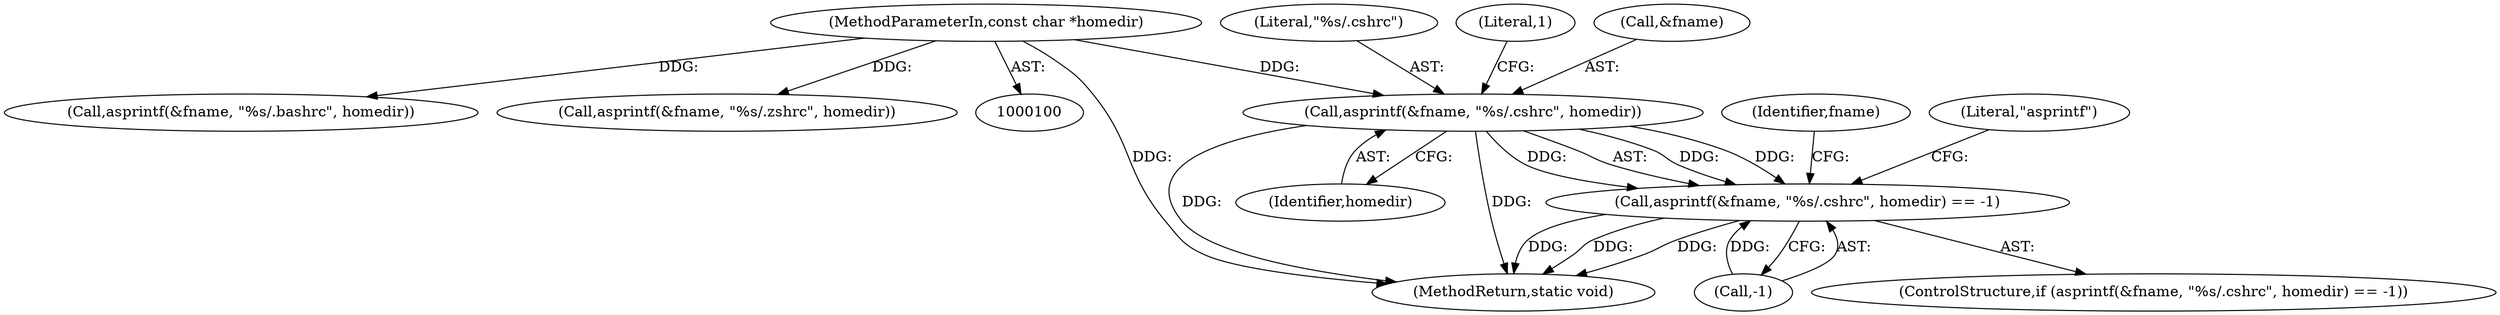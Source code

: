 digraph "0_firejail_38d418505e9ee2d326557e5639e8da49c298858f@API" {
"1000189" [label="(Call,asprintf(&fname, \"%s/.cshrc\", homedir))"];
"1000101" [label="(MethodParameterIn,const char *homedir)"];
"1000188" [label="(Call,asprintf(&fname, \"%s/.cshrc\", homedir) == -1)"];
"1000192" [label="(Literal,\"%s/.cshrc\")"];
"1000275" [label="(MethodReturn,static void)"];
"1000101" [label="(MethodParameterIn,const char *homedir)"];
"1000239" [label="(Call,asprintf(&fname, \"%s/.bashrc\", homedir))"];
"1000202" [label="(Identifier,fname)"];
"1000187" [label="(ControlStructure,if (asprintf(&fname, \"%s/.cshrc\", homedir) == -1))"];
"1000193" [label="(Identifier,homedir)"];
"1000195" [label="(Literal,1)"];
"1000189" [label="(Call,asprintf(&fname, \"%s/.cshrc\", homedir))"];
"1000190" [label="(Call,&fname)"];
"1000128" [label="(Call,asprintf(&fname, \"%s/.zshrc\", homedir))"];
"1000194" [label="(Call,-1)"];
"1000197" [label="(Literal,\"asprintf\")"];
"1000188" [label="(Call,asprintf(&fname, \"%s/.cshrc\", homedir) == -1)"];
"1000189" -> "1000188"  [label="AST: "];
"1000189" -> "1000193"  [label="CFG: "];
"1000190" -> "1000189"  [label="AST: "];
"1000192" -> "1000189"  [label="AST: "];
"1000193" -> "1000189"  [label="AST: "];
"1000195" -> "1000189"  [label="CFG: "];
"1000189" -> "1000275"  [label="DDG: "];
"1000189" -> "1000275"  [label="DDG: "];
"1000189" -> "1000188"  [label="DDG: "];
"1000189" -> "1000188"  [label="DDG: "];
"1000189" -> "1000188"  [label="DDG: "];
"1000101" -> "1000189"  [label="DDG: "];
"1000101" -> "1000100"  [label="AST: "];
"1000101" -> "1000275"  [label="DDG: "];
"1000101" -> "1000128"  [label="DDG: "];
"1000101" -> "1000239"  [label="DDG: "];
"1000188" -> "1000187"  [label="AST: "];
"1000188" -> "1000194"  [label="CFG: "];
"1000194" -> "1000188"  [label="AST: "];
"1000197" -> "1000188"  [label="CFG: "];
"1000202" -> "1000188"  [label="CFG: "];
"1000188" -> "1000275"  [label="DDG: "];
"1000188" -> "1000275"  [label="DDG: "];
"1000188" -> "1000275"  [label="DDG: "];
"1000194" -> "1000188"  [label="DDG: "];
}
